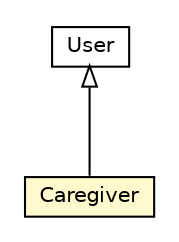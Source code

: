 #!/usr/local/bin/dot
#
# Class diagram 
# Generated by UMLGraph version R5_6-24-gf6e263 (http://www.umlgraph.org/)
#

digraph G {
	edge [fontname="Helvetica",fontsize=10,labelfontname="Helvetica",labelfontsize=10];
	node [fontname="Helvetica",fontsize=10,shape=plaintext];
	nodesep=0.25;
	ranksep=0.5;
	// org.universAAL.ontology.profile.User
	c92489 [label=<<table title="org.universAAL.ontology.profile.User" border="0" cellborder="1" cellspacing="0" cellpadding="2" port="p" href="./User.html">
		<tr><td><table border="0" cellspacing="0" cellpadding="1">
<tr><td align="center" balign="center"> User </td></tr>
		</table></td></tr>
		</table>>, URL="./User.html", fontname="Helvetica", fontcolor="black", fontsize=10.0];
	// org.universAAL.ontology.profile.Caregiver
	c92490 [label=<<table title="org.universAAL.ontology.profile.Caregiver" border="0" cellborder="1" cellspacing="0" cellpadding="2" port="p" bgcolor="lemonChiffon" href="./Caregiver.html">
		<tr><td><table border="0" cellspacing="0" cellpadding="1">
<tr><td align="center" balign="center"> Caregiver </td></tr>
		</table></td></tr>
		</table>>, URL="./Caregiver.html", fontname="Helvetica", fontcolor="black", fontsize=10.0];
	//org.universAAL.ontology.profile.Caregiver extends org.universAAL.ontology.profile.User
	c92489:p -> c92490:p [dir=back,arrowtail=empty];
}

